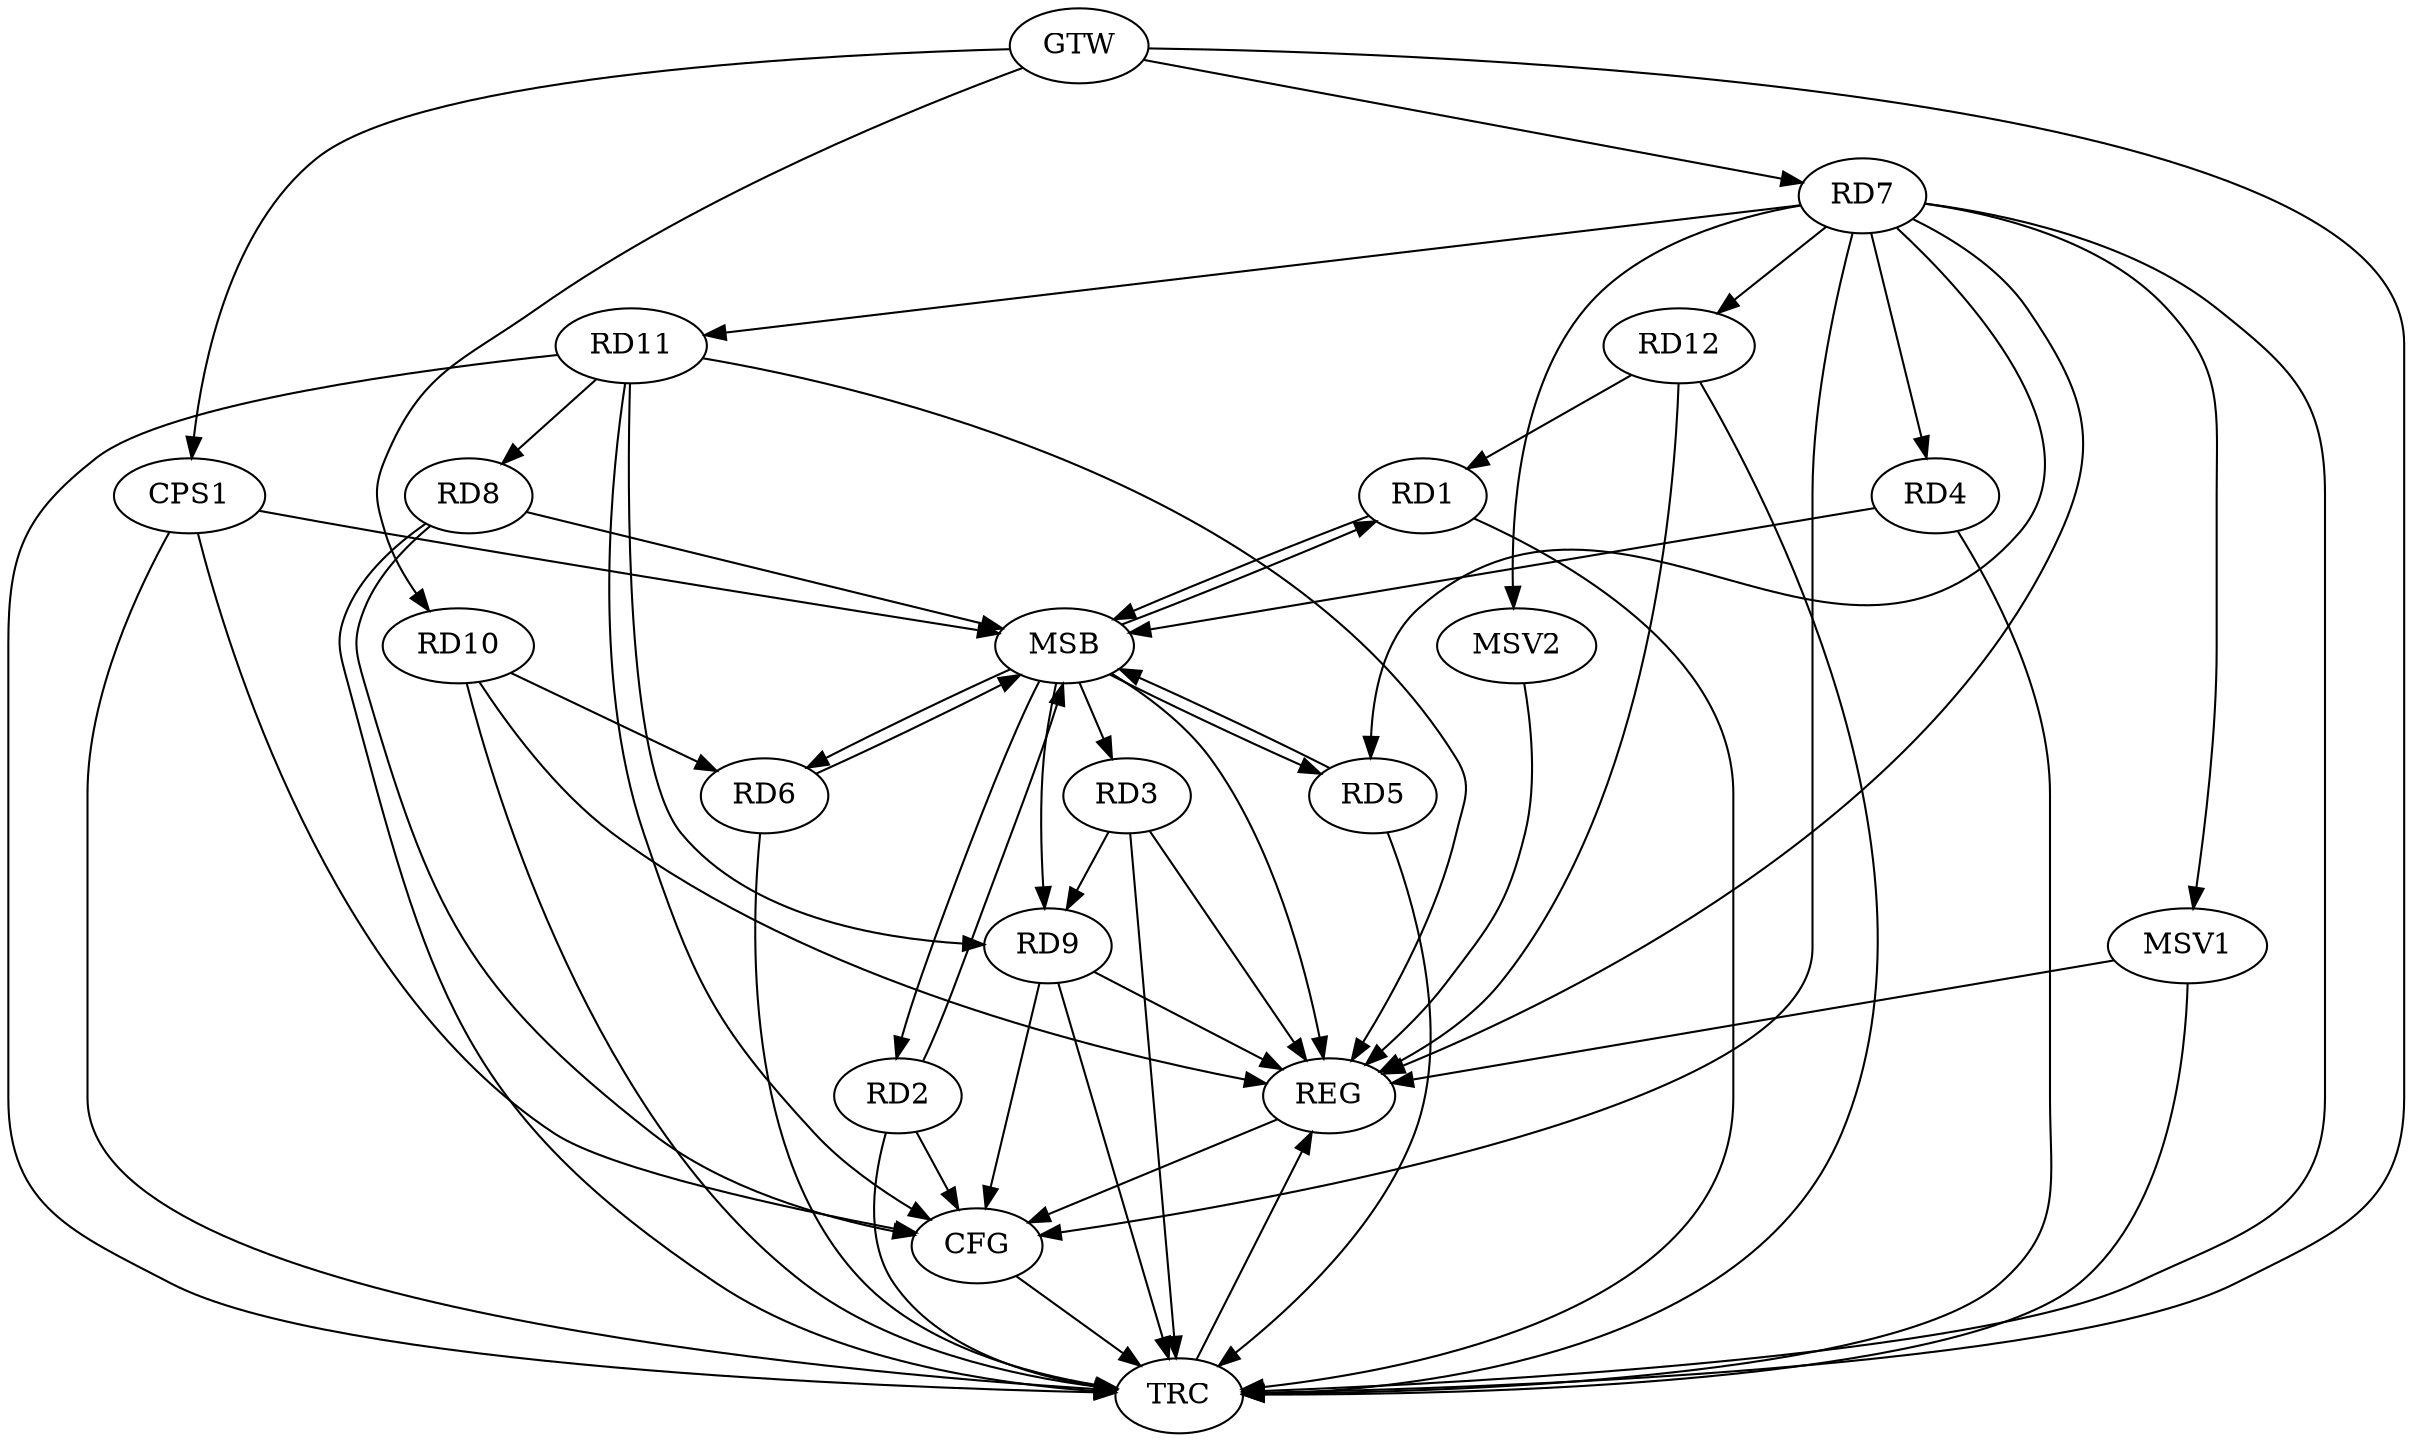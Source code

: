 strict digraph G {
  RD1 [ label="RD1" ];
  RD2 [ label="RD2" ];
  RD3 [ label="RD3" ];
  RD4 [ label="RD4" ];
  RD5 [ label="RD5" ];
  RD6 [ label="RD6" ];
  RD7 [ label="RD7" ];
  RD8 [ label="RD8" ];
  RD9 [ label="RD9" ];
  RD10 [ label="RD10" ];
  RD11 [ label="RD11" ];
  RD12 [ label="RD12" ];
  CPS1 [ label="CPS1" ];
  GTW [ label="GTW" ];
  REG [ label="REG" ];
  MSB [ label="MSB" ];
  CFG [ label="CFG" ];
  TRC [ label="TRC" ];
  MSV1 [ label="MSV1" ];
  MSV2 [ label="MSV2" ];
  RD12 -> RD1;
  RD3 -> RD9;
  RD7 -> RD4;
  RD7 -> RD5;
  RD10 -> RD6;
  RD7 -> RD11;
  RD7 -> RD12;
  RD11 -> RD8;
  RD11 -> RD9;
  GTW -> RD7;
  GTW -> RD10;
  GTW -> CPS1;
  RD3 -> REG;
  RD7 -> REG;
  RD9 -> REG;
  RD10 -> REG;
  RD11 -> REG;
  RD12 -> REG;
  RD1 -> MSB;
  MSB -> REG;
  RD2 -> MSB;
  RD4 -> MSB;
  MSB -> RD3;
  MSB -> RD6;
  RD5 -> MSB;
  RD6 -> MSB;
  RD8 -> MSB;
  CPS1 -> MSB;
  MSB -> RD1;
  MSB -> RD2;
  MSB -> RD5;
  MSB -> RD9;
  RD7 -> CFG;
  RD11 -> CFG;
  RD2 -> CFG;
  RD8 -> CFG;
  RD9 -> CFG;
  CPS1 -> CFG;
  REG -> CFG;
  RD1 -> TRC;
  RD2 -> TRC;
  RD3 -> TRC;
  RD4 -> TRC;
  RD5 -> TRC;
  RD6 -> TRC;
  RD7 -> TRC;
  RD8 -> TRC;
  RD9 -> TRC;
  RD10 -> TRC;
  RD11 -> TRC;
  RD12 -> TRC;
  CPS1 -> TRC;
  GTW -> TRC;
  CFG -> TRC;
  TRC -> REG;
  RD7 -> MSV1;
  RD7 -> MSV2;
  MSV1 -> REG;
  MSV1 -> TRC;
  MSV2 -> REG;
}

